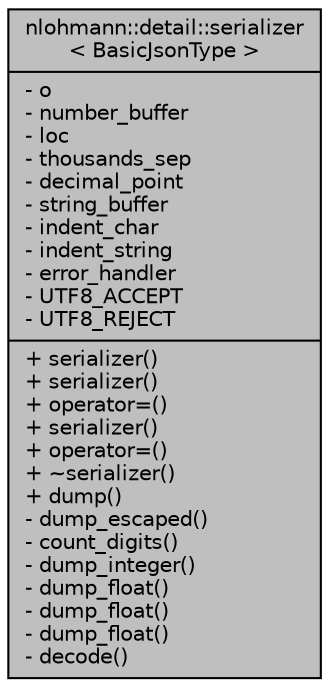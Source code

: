 digraph "nlohmann::detail::serializer&lt; BasicJsonType &gt;"
{
 // INTERACTIVE_SVG=YES
 // LATEX_PDF_SIZE
  edge [fontname="Helvetica",fontsize="10",labelfontname="Helvetica",labelfontsize="10"];
  node [fontname="Helvetica",fontsize="10",shape=record];
  Node1 [label="{nlohmann::detail::serializer\l\< BasicJsonType \>\n|- o\l- number_buffer\l- loc\l- thousands_sep\l- decimal_point\l- string_buffer\l- indent_char\l- indent_string\l- error_handler\l- UTF8_ACCEPT\l- UTF8_REJECT\l|+ serializer()\l+ serializer()\l+ operator=()\l+ serializer()\l+ operator=()\l+ ~serializer()\l+ dump()\l- dump_escaped()\l- count_digits()\l- dump_integer()\l- dump_float()\l- dump_float()\l- dump_float()\l- decode()\l}",height=0.2,width=0.4,color="black", fillcolor="grey75", style="filled", fontcolor="black",tooltip=" "];
}
